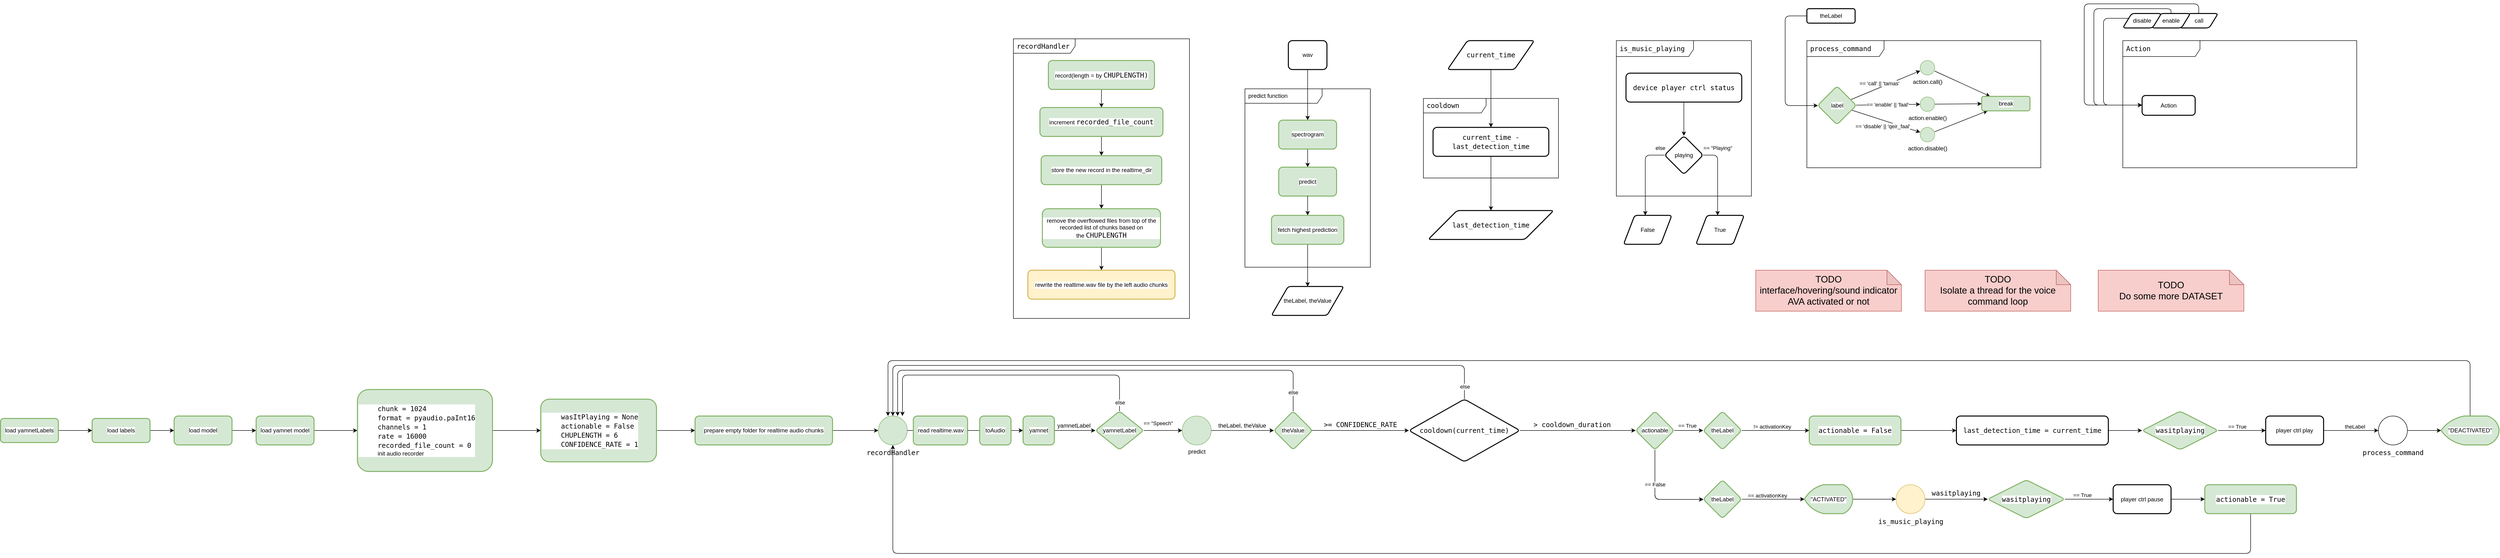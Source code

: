 <mxfile>
    <diagram id="LwlPHAfStnGn37u7OHuz" name="Page-1">
        <mxGraphModel dx="2977" dy="1628" grid="1" gridSize="10" guides="1" tooltips="1" connect="1" arrows="1" fold="1" page="0" pageScale="1" pageWidth="1169" pageHeight="827" math="0" shadow="0">
            <root>
                <mxCell id="0"/>
                <mxCell id="1" parent="0"/>
                <mxCell id="32" style="edgeStyle=orthogonalEdgeStyle;html=1;fontColor=#000000;labelBackgroundColor=#FFFFFF;startArrow=none;" parent="1" source="219" target="218" edge="1">
                    <mxGeometry relative="1" as="geometry">
                        <mxPoint x="1230" y="465" as="sourcePoint"/>
                        <mxPoint x="1130" y="215" as="targetPoint"/>
                    </mxGeometry>
                </mxCell>
                <mxCell id="4" value="" style="edgeStyle=none;html=1;fontColor=#000000;labelBackgroundColor=#FFFFFF;" parent="1" source="2" target="3" edge="1">
                    <mxGeometry relative="1" as="geometry"/>
                </mxCell>
                <mxCell id="2" value="load labels" style="rounded=1;whiteSpace=wrap;html=1;absoluteArcSize=1;arcSize=14;strokeWidth=2;labelBackgroundColor=#FFFFFF;fillColor=#d5e8d4;strokeColor=#82b366;" parent="1" vertex="1">
                    <mxGeometry x="-730" y="190" width="120" height="50" as="geometry"/>
                </mxCell>
                <mxCell id="7" value="" style="edgeStyle=none;html=1;fontColor=#000000;labelBackgroundColor=#FFFFFF;" parent="1" source="3" target="6" edge="1">
                    <mxGeometry relative="1" as="geometry"/>
                </mxCell>
                <mxCell id="3" value="load model" style="whiteSpace=wrap;html=1;rounded=1;arcSize=14;strokeWidth=2;labelBackgroundColor=#FFFFFF;fillColor=#d5e8d4;strokeColor=#82b366;" parent="1" vertex="1">
                    <mxGeometry x="-560" y="185" width="120" height="60" as="geometry"/>
                </mxCell>
                <mxCell id="9" value="" style="edgeStyle=none;html=1;fontColor=#000000;labelBackgroundColor=#FFFFFF;" parent="1" source="6" target="8" edge="1">
                    <mxGeometry relative="1" as="geometry"/>
                </mxCell>
                <mxCell id="6" value="load yamnet model" style="whiteSpace=wrap;html=1;rounded=1;arcSize=14;strokeWidth=2;labelBackgroundColor=#FFFFFF;fillColor=#d5e8d4;strokeColor=#82b366;" parent="1" vertex="1">
                    <mxGeometry x="-390" y="185" width="120" height="60" as="geometry"/>
                </mxCell>
                <mxCell id="212" value="" style="edgeStyle=orthogonalEdgeStyle;html=1;fontColor=#000000;labelBackgroundColor=#FFFFFF;" parent="1" source="8" target="211" edge="1">
                    <mxGeometry relative="1" as="geometry"/>
                </mxCell>
                <mxCell id="8" value="&lt;blockquote style=&quot;margin: 0 0 0 40px; border: none; padding: 0px;&quot;&gt;&lt;div style=&quot;font-family: &amp;quot;Droid Sans Mono&amp;quot;, &amp;quot;monospace&amp;quot;, monospace; font-size: 14px; line-height: 19px;&quot;&gt;&lt;div&gt;chunk &lt;span style=&quot;&quot;&gt;=&lt;/span&gt; &lt;span style=&quot;&quot;&gt;1024&lt;/span&gt;&lt;/div&gt;&lt;div&gt;format &lt;span style=&quot;&quot;&gt;=&lt;/span&gt; &lt;span style=&quot;&quot;&gt;pyaudio&lt;/span&gt;.paInt16&lt;/div&gt;&lt;/div&gt;&lt;div style=&quot;font-family: &amp;quot;Droid Sans Mono&amp;quot;, &amp;quot;monospace&amp;quot;, monospace; font-size: 14px; line-height: 19px;&quot;&gt;&lt;div&gt;channels &lt;span style=&quot;&quot;&gt;=&lt;/span&gt; &lt;span style=&quot;&quot;&gt;1&lt;/span&gt;&lt;/div&gt;&lt;/div&gt;&lt;div style=&quot;font-family: &amp;quot;Droid Sans Mono&amp;quot;, &amp;quot;monospace&amp;quot;, monospace; font-size: 14px; line-height: 19px;&quot;&gt;&lt;div&gt;rate &lt;span style=&quot;&quot;&gt;=&lt;/span&gt; &lt;span style=&quot;&quot;&gt;16000&lt;/span&gt;&lt;/div&gt;&lt;/div&gt;&lt;div style=&quot;font-family: &amp;quot;Droid Sans Mono&amp;quot;, &amp;quot;monospace&amp;quot;, monospace; font-size: 14px; line-height: 19px;&quot;&gt;&lt;div&gt;recorded_file_count &lt;span style=&quot;&quot;&gt;=&lt;/span&gt; &lt;span style=&quot;&quot;&gt;0&lt;/span&gt;&lt;/div&gt;&lt;/div&gt;init audio recorder&lt;/blockquote&gt;" style="whiteSpace=wrap;html=1;rounded=1;arcSize=14;strokeWidth=2;align=left;labelBackgroundColor=#FFFFFF;fillColor=#d5e8d4;strokeColor=#82b366;" parent="1" vertex="1">
                    <mxGeometry x="-180" y="130" width="280" height="170" as="geometry"/>
                </mxCell>
                <mxCell id="36" value="" style="edgeStyle=orthogonalEdgeStyle;html=1;entryX=0;entryY=0.5;entryDx=0;entryDy=0;fontColor=#000000;labelBackgroundColor=#FFFFFF;" parent="1" source="218" target="35" edge="1">
                    <mxGeometry relative="1" as="geometry">
                        <mxPoint x="1240" y="215" as="sourcePoint"/>
                    </mxGeometry>
                </mxCell>
                <mxCell id="123" value="&lt;span style=&quot;font-size: 12px;&quot;&gt;yamnetLabel&lt;/span&gt;" style="edgeLabel;html=1;align=center;verticalAlign=middle;resizable=0;points=[];fontColor=#000000;labelBackgroundColor=#FFFFFF;" parent="36" vertex="1" connectable="0">
                    <mxGeometry x="-0.372" relative="1" as="geometry">
                        <mxPoint x="13" y="-10" as="offset"/>
                    </mxGeometry>
                </mxCell>
                <mxCell id="38" style="edgeStyle=orthogonalEdgeStyle;html=1;exitX=1;exitY=0.5;exitDx=0;exitDy=0;fontColor=#000000;labelBackgroundColor=#FFFFFF;" parent="1" source="35" target="136" edge="1">
                    <mxGeometry relative="1" as="geometry">
                        <mxPoint x="2140" y="445" as="targetPoint"/>
                    </mxGeometry>
                </mxCell>
                <mxCell id="39" value="== &quot;Speech&quot;" style="edgeLabel;html=1;align=center;verticalAlign=middle;resizable=0;points=[];fontColor=#000000;labelBackgroundColor=#FFFFFF;" parent="38" vertex="1" connectable="0">
                    <mxGeometry x="-0.394" relative="1" as="geometry">
                        <mxPoint x="6" y="-15" as="offset"/>
                    </mxGeometry>
                </mxCell>
                <mxCell id="40" style="edgeStyle=orthogonalEdgeStyle;html=1;fontColor=#000000;labelBackgroundColor=#FFFFFF;" parent="1" source="35" target="111" edge="1">
                    <mxGeometry relative="1" as="geometry">
                        <mxPoint x="1230" y="630" as="targetPoint"/>
                        <Array as="points">
                            <mxPoint x="1400" y="100"/>
                            <mxPoint x="950" y="100"/>
                        </Array>
                    </mxGeometry>
                </mxCell>
                <mxCell id="41" value="else" style="edgeLabel;html=1;align=center;verticalAlign=middle;resizable=0;points=[];fontColor=#000000;labelBackgroundColor=#FFFFFF;" parent="40" vertex="1" connectable="0">
                    <mxGeometry x="-0.94" y="-1" relative="1" as="geometry">
                        <mxPoint as="offset"/>
                    </mxGeometry>
                </mxCell>
                <mxCell id="35" value="&lt;span style=&quot;&quot;&gt;yamnetLabel&lt;/span&gt;" style="rhombus;whiteSpace=wrap;html=1;rounded=1;arcSize=14;strokeWidth=2;labelBackgroundColor=#FFFFFF;fillColor=#d5e8d4;strokeColor=#82b366;" parent="1" vertex="1">
                    <mxGeometry x="1350" y="175" width="100" height="80" as="geometry"/>
                </mxCell>
                <mxCell id="56" style="edgeStyle=orthogonalEdgeStyle;html=1;entryX=0;entryY=0.5;entryDx=0;entryDy=0;fontColor=#000000;labelBackgroundColor=#FFFFFF;" parent="1" source="136" target="61" edge="1">
                    <mxGeometry relative="1" as="geometry">
                        <mxPoint x="2330" y="645" as="sourcePoint"/>
                        <mxPoint x="2570" y="200" as="targetPoint"/>
                    </mxGeometry>
                </mxCell>
                <mxCell id="137" value="&lt;span style=&quot;font-size: 12px;&quot;&gt;theLabel, theValue&lt;/span&gt;" style="edgeLabel;html=1;align=center;verticalAlign=middle;resizable=0;points=[];fontColor=#000000;labelBackgroundColor=#FFFFFF;" parent="56" vertex="1" connectable="0">
                    <mxGeometry x="-0.536" y="-4" relative="1" as="geometry">
                        <mxPoint x="34" y="-14" as="offset"/>
                    </mxGeometry>
                </mxCell>
                <mxCell id="64" value="" style="edgeStyle=none;html=1;exitX=0.97;exitY=0.499;exitDx=0;exitDy=0;exitPerimeter=0;entryX=0;entryY=0.5;entryDx=0;entryDy=0;fontColor=#000000;labelBackgroundColor=#FFFFFF;" parent="1" source="61" target="93" edge="1">
                    <mxGeometry relative="1" as="geometry">
                        <mxPoint x="2040" y="215" as="targetPoint"/>
                    </mxGeometry>
                </mxCell>
                <mxCell id="65" value="&lt;div style=&quot;font-family: &amp;quot;Droid Sans Mono&amp;quot;, &amp;quot;monospace&amp;quot;, monospace; font-size: 14px; line-height: 19px;&quot;&gt;&lt;span style=&quot;&quot;&gt;&amp;gt;=&lt;/span&gt; &lt;span style=&quot;&quot;&gt;CONFIDENCE_RATE&lt;/span&gt;&lt;/div&gt;" style="edgeLabel;html=1;align=center;verticalAlign=middle;resizable=0;points=[];fontColor=#000000;labelBackgroundColor=#FFFFFF;" parent="64" vertex="1" connectable="0">
                    <mxGeometry x="-0.508" y="3" relative="1" as="geometry">
                        <mxPoint x="51" y="-9" as="offset"/>
                    </mxGeometry>
                </mxCell>
                <mxCell id="66" style="edgeStyle=orthogonalEdgeStyle;html=1;fontColor=#000000;labelBackgroundColor=#FFFFFF;" parent="1" source="61" target="111" edge="1">
                    <mxGeometry relative="1" as="geometry">
                        <mxPoint x="1048" y="140" as="targetPoint"/>
                        <Array as="points">
                            <mxPoint x="1760" y="90"/>
                            <mxPoint x="940" y="90"/>
                        </Array>
                    </mxGeometry>
                </mxCell>
                <mxCell id="67" value="else" style="edgeLabel;html=1;align=center;verticalAlign=middle;resizable=0;points=[];fontColor=#000000;labelBackgroundColor=#FFFFFF;" parent="66" vertex="1" connectable="0">
                    <mxGeometry x="-0.95" y="-1" relative="1" as="geometry">
                        <mxPoint x="-1" y="-14" as="offset"/>
                    </mxGeometry>
                </mxCell>
                <mxCell id="61" value="theValue" style="rhombus;whiteSpace=wrap;html=1;rounded=1;arcSize=14;strokeWidth=2;labelBackgroundColor=#FFFFFF;fillColor=#d5e8d4;strokeColor=#82b366;" parent="1" vertex="1">
                    <mxGeometry x="1720" y="175" width="80" height="80" as="geometry"/>
                </mxCell>
                <mxCell id="68" value="&lt;div style=&quot;font-family: &amp;quot;Droid Sans Mono&amp;quot;, &amp;quot;monospace&amp;quot;, monospace; font-size: 14px; line-height: 19px;&quot;&gt;&lt;span style=&quot;&quot;&gt;cooldown&lt;/span&gt;&lt;/div&gt;" style="shape=umlFrame;whiteSpace=wrap;html=1;width=130;height=30;boundedLbl=1;verticalAlign=middle;align=left;spacingLeft=5;fontFamily=Helvetica;fontColor=#000000;labelBackgroundColor=#FFFFFF;" parent="1" vertex="1">
                    <mxGeometry x="2030" y="-473.75" width="280" height="165" as="geometry"/>
                </mxCell>
                <mxCell id="154" style="edgeStyle=orthogonalEdgeStyle;html=1;fontColor=#000000;labelBackgroundColor=#FFFFFF;" parent="1" source="70" target="174" edge="1">
                    <mxGeometry relative="1" as="geometry">
                        <mxPoint x="2510" y="-383.75" as="targetPoint"/>
                    </mxGeometry>
                </mxCell>
                <mxCell id="70" value="&lt;div style=&quot;font-family: &amp;quot;Droid Sans Mono&amp;quot;, &amp;quot;monospace&amp;quot;, monospace; font-size: 14px; line-height: 19px;&quot;&gt;&lt;font&gt;current_time - last_detection_time&lt;/font&gt;&lt;/div&gt;" style="whiteSpace=wrap;html=1;rounded=1;arcSize=14;strokeWidth=2;fontColor=#000000;labelBackgroundColor=#FFFFFF;" parent="1" vertex="1">
                    <mxGeometry x="2050" y="-413.75" width="240" height="60" as="geometry"/>
                </mxCell>
                <mxCell id="77" value="" style="edgeStyle=orthogonalEdgeStyle;html=1;entryX=0;entryY=0.5;entryDx=0;entryDy=0;fontColor=#000000;labelBackgroundColor=#FFFFFF;" parent="1" source="72" target="76" edge="1">
                    <mxGeometry relative="1" as="geometry"/>
                </mxCell>
                <mxCell id="78" value="== True" style="edgeLabel;html=1;align=center;verticalAlign=middle;resizable=0;points=[];fontColor=#000000;labelBackgroundColor=#FFFFFF;" parent="77" vertex="1" connectable="0">
                    <mxGeometry x="-0.264" y="-1" relative="1" as="geometry">
                        <mxPoint x="5" y="-11" as="offset"/>
                    </mxGeometry>
                </mxCell>
                <mxCell id="84" style="edgeStyle=orthogonalEdgeStyle;html=1;fontColor=#000000;labelBackgroundColor=#FFFFFF;" parent="1" source="72" target="89" edge="1">
                    <mxGeometry relative="1" as="geometry">
                        <mxPoint x="2630" y="335" as="targetPoint"/>
                        <Array as="points">
                            <mxPoint x="2510" y="358"/>
                        </Array>
                    </mxGeometry>
                </mxCell>
                <mxCell id="85" value="== False" style="edgeLabel;html=1;align=center;verticalAlign=middle;resizable=0;points=[];fontColor=#000000;labelBackgroundColor=#FFFFFF;" parent="84" vertex="1" connectable="0">
                    <mxGeometry x="-0.1" relative="1" as="geometry">
                        <mxPoint y="-20" as="offset"/>
                    </mxGeometry>
                </mxCell>
                <mxCell id="72" value="actionable" style="rhombus;whiteSpace=wrap;html=1;rounded=1;arcSize=14;strokeWidth=2;labelBackgroundColor=#FFFFFF;fillColor=#d5e8d4;strokeColor=#82b366;" parent="1" vertex="1">
                    <mxGeometry x="2470" y="175" width="80" height="80" as="geometry"/>
                </mxCell>
                <mxCell id="83" value="" style="edgeStyle=orthogonalEdgeStyle;html=1;fontColor=#000000;labelBackgroundColor=#FFFFFF;" parent="1" source="76" target="194" edge="1">
                    <mxGeometry relative="1" as="geometry">
                        <mxPoint x="2820" y="215" as="targetPoint"/>
                    </mxGeometry>
                </mxCell>
                <mxCell id="86" value="!= activationKey" style="edgeLabel;html=1;align=center;verticalAlign=middle;resizable=0;points=[];fontColor=#000000;labelBackgroundColor=#FFFFFF;" parent="83" vertex="1" connectable="0">
                    <mxGeometry x="-0.118" y="2" relative="1" as="geometry">
                        <mxPoint x="1" y="-6" as="offset"/>
                    </mxGeometry>
                </mxCell>
                <mxCell id="76" value="theLabel" style="rhombus;whiteSpace=wrap;html=1;rounded=1;arcSize=14;strokeWidth=2;labelBackgroundColor=#FFFFFF;fillColor=#d5e8d4;strokeColor=#82b366;" parent="1" vertex="1">
                    <mxGeometry x="2610" y="175" width="80" height="80" as="geometry"/>
                </mxCell>
                <mxCell id="91" value="" style="edgeStyle=orthogonalEdgeStyle;html=1;fontColor=#000000;labelBackgroundColor=#FFFFFF;" parent="1" source="89" target="157" edge="1">
                    <mxGeometry relative="1" as="geometry">
                        <mxPoint x="2820" y="358" as="targetPoint"/>
                    </mxGeometry>
                </mxCell>
                <mxCell id="92" value="== activationKey" style="edgeLabel;html=1;align=center;verticalAlign=middle;resizable=0;points=[];fontColor=#000000;labelBackgroundColor=#FFFFFF;" parent="91" vertex="1" connectable="0">
                    <mxGeometry x="-0.277" relative="1" as="geometry">
                        <mxPoint x="6" y="-8" as="offset"/>
                    </mxGeometry>
                </mxCell>
                <mxCell id="89" value="theLabel" style="rhombus;whiteSpace=wrap;html=1;rounded=1;arcSize=14;strokeWidth=2;labelBackgroundColor=#FFFFFF;fillColor=#d5e8d4;strokeColor=#82b366;" parent="1" vertex="1">
                    <mxGeometry x="2610" y="317.5" width="80" height="80" as="geometry"/>
                </mxCell>
                <mxCell id="148" style="edgeStyle=orthogonalEdgeStyle;html=1;fontColor=#000000;labelBackgroundColor=#FFFFFF;" parent="1" source="93" target="111" edge="1">
                    <mxGeometry relative="1" as="geometry">
                        <Array as="points">
                            <mxPoint x="2115" y="80"/>
                            <mxPoint x="930" y="80"/>
                        </Array>
                    </mxGeometry>
                </mxCell>
                <mxCell id="149" value="else" style="edgeLabel;html=1;align=center;verticalAlign=middle;resizable=0;points=[];fontColor=#000000;labelBackgroundColor=#FFFFFF;" parent="148" vertex="1" connectable="0">
                    <mxGeometry x="-0.961" y="-1" relative="1" as="geometry">
                        <mxPoint as="offset"/>
                    </mxGeometry>
                </mxCell>
                <mxCell id="151" value="" style="edgeStyle=orthogonalEdgeStyle;html=1;fontColor=#000000;entryX=0;entryY=0.5;entryDx=0;entryDy=0;labelBackgroundColor=#FFFFFF;" parent="1" source="93" target="72" edge="1">
                    <mxGeometry relative="1" as="geometry">
                        <mxPoint x="2450" y="215" as="targetPoint"/>
                    </mxGeometry>
                </mxCell>
                <mxCell id="152" value="&lt;div style=&quot;font-family: &amp;quot;Droid Sans Mono&amp;quot;, &amp;quot;monospace&amp;quot;, monospace; font-size: 14px; line-height: 19px;&quot;&gt;&lt;span style=&quot;&quot;&gt;&amp;gt;&lt;/span&gt; cooldown_duration&lt;/div&gt;" style="edgeLabel;html=1;align=center;verticalAlign=middle;resizable=0;points=[];fontColor=#000000;labelBackgroundColor=#FFFFFF;" parent="151" vertex="1" connectable="0">
                    <mxGeometry x="-0.263" y="2" relative="1" as="geometry">
                        <mxPoint x="19" y="-10" as="offset"/>
                    </mxGeometry>
                </mxCell>
                <mxCell id="93" value="&lt;span style=&quot;font-family: &amp;quot;Droid Sans Mono&amp;quot;, &amp;quot;monospace&amp;quot;, monospace; font-size: 14px; text-align: left;&quot;&gt;cooldown&lt;/span&gt;&lt;span style=&quot;font-family: &amp;quot;Droid Sans Mono&amp;quot;, &amp;quot;monospace&amp;quot;, monospace; font-size: 14px;&quot;&gt;(current_time)&lt;/span&gt;&lt;span style=&quot;font-family: &amp;quot;Droid Sans Mono&amp;quot;, &amp;quot;monospace&amp;quot;, monospace; font-size: 14px; text-align: left;&quot;&gt;&lt;br&gt;&lt;/span&gt;" style="rhombus;whiteSpace=wrap;html=1;rounded=1;arcSize=14;strokeWidth=2;fontColor=#000000;labelBackgroundColor=#FFFFFF;" parent="1" vertex="1">
                    <mxGeometry x="2000" y="150" width="230" height="130" as="geometry"/>
                </mxCell>
                <mxCell id="99" value="&lt;div style=&quot;font-family: &amp;quot;Droid Sans Mono&amp;quot;, &amp;quot;monospace&amp;quot;, monospace; font-size: 14px; line-height: 19px;&quot;&gt;&lt;div style=&quot;line-height: 19px;&quot;&gt;&lt;span style=&quot;&quot;&gt;recordHandler&lt;/span&gt;&lt;/div&gt;&lt;/div&gt;" style="shape=umlFrame;whiteSpace=wrap;html=1;width=128;height=30;boundedLbl=1;verticalAlign=middle;align=left;spacingLeft=5;fontFamily=Helvetica;fontColor=#000000;labelBackgroundColor=#FFFFFF;" parent="1" vertex="1">
                    <mxGeometry x="1180" y="-597.5" width="365" height="580" as="geometry"/>
                </mxCell>
                <mxCell id="214" style="edgeStyle=none;html=1;fontColor=#000000;labelBackgroundColor=#FFFFFF;" parent="1" source="101" target="111" edge="1">
                    <mxGeometry relative="1" as="geometry"/>
                </mxCell>
                <mxCell id="101" value="prepare empty folder for realtime audio chunks" style="whiteSpace=wrap;html=1;rounded=1;arcSize=14;strokeWidth=2;labelBackgroundColor=#FFFFFF;fillColor=#d5e8d4;strokeColor=#82b366;" parent="1" vertex="1">
                    <mxGeometry x="520" y="185" width="285" height="60" as="geometry"/>
                </mxCell>
                <mxCell id="102" value="" style="edgeStyle=none;html=1;fontColor=#000000;labelBackgroundColor=#FFFFFF;" parent="1" source="103" target="105" edge="1">
                    <mxGeometry relative="1" as="geometry"/>
                </mxCell>
                <mxCell id="103" value="record(length = by&amp;nbsp;&lt;span style=&quot;font-family: &amp;quot;Droid Sans Mono&amp;quot;, &amp;quot;monospace&amp;quot;, monospace; font-size: 14px;&quot;&gt;CHUPLENGTH)&lt;/span&gt;" style="whiteSpace=wrap;html=1;rounded=1;arcSize=14;strokeWidth=2;labelBackgroundColor=#FFFFFF;fillColor=#d5e8d4;strokeColor=#82b366;" parent="1" vertex="1">
                    <mxGeometry x="1252.5" y="-552.5" width="220" height="60" as="geometry"/>
                </mxCell>
                <mxCell id="104" value="" style="edgeStyle=none;html=1;fontFamily=Helvetica;fontColor=#000000;labelBackgroundColor=#FFFFFF;" parent="1" source="105" target="107" edge="1">
                    <mxGeometry relative="1" as="geometry"/>
                </mxCell>
                <mxCell id="105" value="increment&amp;nbsp;&lt;span style=&quot;font-family: &amp;quot;Droid Sans Mono&amp;quot;, &amp;quot;monospace&amp;quot;, monospace; font-size: 14px;&quot;&gt;recorded_file_count&lt;/span&gt;" style="whiteSpace=wrap;html=1;rounded=1;arcSize=14;strokeWidth=2;labelBackgroundColor=#FFFFFF;fillColor=#d5e8d4;strokeColor=#82b366;" parent="1" vertex="1">
                    <mxGeometry x="1235" y="-455" width="255" height="60" as="geometry"/>
                </mxCell>
                <mxCell id="106" value="" style="edgeStyle=none;html=1;fontFamily=Helvetica;fontColor=#000000;labelBackgroundColor=#FFFFFF;" parent="1" source="107" target="109" edge="1">
                    <mxGeometry relative="1" as="geometry"/>
                </mxCell>
                <mxCell id="107" value="store the new record in the realtime_dir" style="whiteSpace=wrap;html=1;rounded=1;arcSize=14;strokeWidth=2;labelBackgroundColor=#FFFFFF;fillColor=#d5e8d4;strokeColor=#82b366;" parent="1" vertex="1">
                    <mxGeometry x="1237.5" y="-355" width="250" height="60" as="geometry"/>
                </mxCell>
                <mxCell id="108" value="" style="edgeStyle=none;html=1;fontFamily=Helvetica;fontColor=#000000;labelBackgroundColor=#FFFFFF;" parent="1" source="109" target="110" edge="1">
                    <mxGeometry relative="1" as="geometry"/>
                </mxCell>
                <mxCell id="109" value="remove the overflowed files from top of the recorded list of chunks based on the&amp;nbsp;&lt;span style=&quot;font-family: &amp;quot;Droid Sans Mono&amp;quot;, &amp;quot;monospace&amp;quot;, monospace; font-size: 14px;&quot;&gt;CHUPLENGTH&lt;/span&gt;" style="whiteSpace=wrap;html=1;rounded=1;arcSize=14;strokeWidth=2;labelBackgroundColor=#FFFFFF;fillColor=#d5e8d4;strokeColor=#82b366;" parent="1" vertex="1">
                    <mxGeometry x="1240" y="-245" width="245" height="80" as="geometry"/>
                </mxCell>
                <mxCell id="110" value="rewrite the realtime.wav file by the left audio chunks" style="whiteSpace=wrap;html=1;rounded=1;arcSize=14;strokeWidth=2;labelBackgroundColor=#FFFFFF;fillColor=#fff2cc;strokeColor=#d6b656;" parent="1" vertex="1">
                    <mxGeometry x="1210" y="-117.5" width="305" height="60" as="geometry"/>
                </mxCell>
                <mxCell id="111" value="&lt;div style=&quot;font-family: &amp;quot;Droid Sans Mono&amp;quot;, &amp;quot;monospace&amp;quot;, monospace; font-size: 14px; line-height: 19px;&quot;&gt;&lt;span style=&quot;text-align: left;&quot;&gt;recordHandler&lt;/span&gt;&lt;/div&gt;" style="verticalLabelPosition=bottom;verticalAlign=top;html=1;shape=mxgraph.flowchart.on-page_reference;labelBackgroundColor=#FFFFFF;fillColor=#d5e8d4;strokeColor=#82b366;" parent="1" vertex="1">
                    <mxGeometry x="900" y="185" width="60" height="60" as="geometry"/>
                </mxCell>
                <mxCell id="124" value="predict function" style="shape=umlFrame;whiteSpace=wrap;html=1;width=160;height=30;boundedLbl=1;verticalAlign=middle;align=left;spacingLeft=5;fontFamily=Helvetica;fontColor=#000000;labelBackgroundColor=#FFFFFF;" parent="1" vertex="1">
                    <mxGeometry x="1660" y="-493.75" width="260" height="370" as="geometry"/>
                </mxCell>
                <mxCell id="125" value="" style="edgeStyle=none;html=1;fontColor=#000000;labelBackgroundColor=#FFFFFF;" parent="1" source="126" target="128" edge="1">
                    <mxGeometry relative="1" as="geometry"/>
                </mxCell>
                <mxCell id="126" value="wav" style="whiteSpace=wrap;html=1;rounded=1;arcSize=14;strokeWidth=2;fontColor=#000000;labelBackgroundColor=#FFFFFF;" parent="1" vertex="1">
                    <mxGeometry x="1750" y="-593.75" width="80" height="60" as="geometry"/>
                </mxCell>
                <mxCell id="127" value="" style="edgeStyle=none;html=1;fontColor=#000000;labelBackgroundColor=#FFFFFF;" parent="1" source="128" target="130" edge="1">
                    <mxGeometry relative="1" as="geometry"/>
                </mxCell>
                <mxCell id="128" value="spectrogram" style="whiteSpace=wrap;html=1;rounded=1;arcSize=14;strokeWidth=2;labelBackgroundColor=#FFFFFF;fillColor=#d5e8d4;strokeColor=#82b366;" parent="1" vertex="1">
                    <mxGeometry x="1730" y="-428.75" width="120" height="60" as="geometry"/>
                </mxCell>
                <mxCell id="130" value="predict" style="whiteSpace=wrap;html=1;rounded=1;arcSize=14;strokeWidth=2;labelBackgroundColor=#FFFFFF;fillColor=#d5e8d4;strokeColor=#82b366;" parent="1" vertex="1">
                    <mxGeometry x="1730" y="-331.25" width="120" height="60" as="geometry"/>
                </mxCell>
                <mxCell id="131" value="" style="edgeStyle=none;html=1;fontColor=#000000;labelBackgroundColor=#FFFFFF;" parent="1" source="130" target="144" edge="1">
                    <mxGeometry relative="1" as="geometry">
                        <mxPoint x="1790" y="-148.75" as="targetPoint"/>
                        <mxPoint x="1790" y="-181.25" as="sourcePoint"/>
                    </mxGeometry>
                </mxCell>
                <mxCell id="135" value="" style="edgeStyle=orthogonalEdgeStyle;html=1;fontColor=#000000;labelBackgroundColor=#FFFFFF;" parent="1" source="144" target="176" edge="1">
                    <mxGeometry relative="1" as="geometry">
                        <mxPoint x="2020" y="-123.75" as="targetPoint"/>
                        <mxPoint x="1850" y="-118.75" as="sourcePoint"/>
                        <Array as="points">
                            <mxPoint x="1790" y="-33.75"/>
                            <mxPoint x="1790" y="-33.75"/>
                        </Array>
                    </mxGeometry>
                </mxCell>
                <mxCell id="136" value="predict" style="verticalLabelPosition=bottom;verticalAlign=top;html=1;shape=mxgraph.flowchart.on-page_reference;labelBackgroundColor=#FFFFFF;fillColor=#d5e8d4;strokeColor=#82b366;" parent="1" vertex="1">
                    <mxGeometry x="1530" y="185" width="60" height="60" as="geometry"/>
                </mxCell>
                <mxCell id="138" style="edgeStyle=orthogonalEdgeStyle;html=1;fontColor=#000000;labelBackgroundColor=#FFFFFF;" parent="1" source="175" target="70" edge="1">
                    <mxGeometry relative="1" as="geometry">
                        <mxPoint x="1900" y="-383.75" as="sourcePoint"/>
                    </mxGeometry>
                </mxCell>
                <mxCell id="144" value="fetch highest prediction" style="whiteSpace=wrap;html=1;rounded=1;arcSize=14;strokeWidth=2;labelBackgroundColor=#FFFFFF;fillColor=#d5e8d4;strokeColor=#82b366;" parent="1" vertex="1">
                    <mxGeometry x="1715" y="-231.25" width="150" height="60" as="geometry"/>
                </mxCell>
                <mxCell id="179" style="edgeStyle=orthogonalEdgeStyle;html=1;fontColor=#000000;labelBackgroundColor=#FFFFFF;" parent="1" source="157" target="178" edge="1">
                    <mxGeometry relative="1" as="geometry"/>
                </mxCell>
                <mxCell id="157" value="&quot;ACTIVATED&quot;" style="strokeWidth=2;html=1;shape=mxgraph.flowchart.display;whiteSpace=wrap;labelBackgroundColor=#FFFFFF;fillColor=#d5e8d4;strokeColor=#82b366;" parent="1" vertex="1">
                    <mxGeometry x="2820" y="327.5" width="100" height="60" as="geometry"/>
                </mxCell>
                <mxCell id="158" value="&lt;div style=&quot;font-family: &amp;quot;Droid Sans Mono&amp;quot;, &amp;quot;monospace&amp;quot;, monospace; font-size: 14px; line-height: 19px;&quot;&gt;&lt;span style=&quot;&quot;&gt;is_music_playing&lt;/span&gt;&lt;/div&gt;" style="shape=umlFrame;whiteSpace=wrap;html=1;width=160;height=33;boundedLbl=1;verticalAlign=middle;align=left;spacingLeft=5;fontFamily=Helvetica;fontColor=#000000;labelBackgroundColor=#FFFFFF;" parent="1" vertex="1">
                    <mxGeometry x="2430" y="-593.75" width="280" height="322.5" as="geometry"/>
                </mxCell>
                <mxCell id="165" value="" style="edgeStyle=orthogonalEdgeStyle;html=1;fontColor=#000000;labelBackgroundColor=#FFFFFF;" parent="1" source="162" target="164" edge="1">
                    <mxGeometry relative="1" as="geometry"/>
                </mxCell>
                <mxCell id="162" value="&lt;div style=&quot;font-family: &amp;quot;Droid Sans Mono&amp;quot;, &amp;quot;monospace&amp;quot;, monospace; font-size: 14px; line-height: 19px;&quot;&gt;&lt;font&gt;device player ctrl status&lt;/font&gt;&lt;/div&gt;" style="whiteSpace=wrap;html=1;rounded=1;arcSize=14;strokeWidth=2;fontColor=#000000;labelBackgroundColor=#FFFFFF;" parent="1" vertex="1">
                    <mxGeometry x="2450" y="-526.25" width="240" height="60" as="geometry"/>
                </mxCell>
                <mxCell id="167" style="edgeStyle=orthogonalEdgeStyle;html=1;fontColor=#000000;labelBackgroundColor=#FFFFFF;" parent="1" source="164" target="170" edge="1">
                    <mxGeometry relative="1" as="geometry">
                        <mxPoint x="2760" y="-356.25" as="targetPoint"/>
                        <Array as="points">
                            <mxPoint x="2640" y="-356.25"/>
                        </Array>
                    </mxGeometry>
                </mxCell>
                <mxCell id="168" value="== &quot;Playing&quot;" style="edgeLabel;html=1;align=center;verticalAlign=middle;resizable=0;points=[];fontColor=#000000;labelBackgroundColor=#FFFFFF;" parent="167" vertex="1" connectable="0">
                    <mxGeometry x="-0.174" y="-1" relative="1" as="geometry">
                        <mxPoint x="1" y="-49" as="offset"/>
                    </mxGeometry>
                </mxCell>
                <mxCell id="172" style="edgeStyle=orthogonalEdgeStyle;html=1;fontColor=#000000;labelBackgroundColor=#FFFFFF;" parent="1" source="164" target="171" edge="1">
                    <mxGeometry relative="1" as="geometry">
                        <Array as="points">
                            <mxPoint x="2490" y="-356.25"/>
                        </Array>
                    </mxGeometry>
                </mxCell>
                <mxCell id="173" value="else" style="edgeLabel;html=1;align=center;verticalAlign=middle;resizable=0;points=[];fontColor=#000000;labelBackgroundColor=#FFFFFF;" parent="172" vertex="1" connectable="0">
                    <mxGeometry x="-0.654" y="-2" relative="1" as="geometry">
                        <mxPoint x="19" y="-13" as="offset"/>
                    </mxGeometry>
                </mxCell>
                <mxCell id="164" value="playing" style="rhombus;whiteSpace=wrap;html=1;rounded=1;arcSize=14;strokeWidth=2;fontColor=#000000;labelBackgroundColor=#FFFFFF;" parent="1" vertex="1">
                    <mxGeometry x="2530" y="-396.25" width="80" height="80" as="geometry"/>
                </mxCell>
                <mxCell id="170" value="True" style="shape=parallelogram;html=1;strokeWidth=2;perimeter=parallelogramPerimeter;whiteSpace=wrap;rounded=1;arcSize=12;size=0.23;labelBackgroundColor=#FFFFFF;fontColor=#000000;" parent="1" vertex="1">
                    <mxGeometry x="2595" y="-231.25" width="100" height="60" as="geometry"/>
                </mxCell>
                <mxCell id="171" value="False" style="shape=parallelogram;html=1;strokeWidth=2;perimeter=parallelogramPerimeter;whiteSpace=wrap;rounded=1;arcSize=12;size=0.23;labelBackgroundColor=#FFFFFF;fontColor=#000000;" parent="1" vertex="1">
                    <mxGeometry x="2445" y="-231.25" width="100" height="60" as="geometry"/>
                </mxCell>
                <mxCell id="174" value="&lt;span style=&quot;font-family: &amp;quot;Droid Sans Mono&amp;quot;, &amp;quot;monospace&amp;quot;, monospace; font-size: 14px;&quot;&gt;last_detection_time&lt;/span&gt;" style="shape=parallelogram;html=1;strokeWidth=2;perimeter=parallelogramPerimeter;whiteSpace=wrap;rounded=1;arcSize=12;size=0.23;labelBackgroundColor=#FFFFFF;fontColor=#000000;" parent="1" vertex="1">
                    <mxGeometry x="2040" y="-241.25" width="260" height="60" as="geometry"/>
                </mxCell>
                <mxCell id="175" value="&lt;span style=&quot;font-family: &amp;quot;Droid Sans Mono&amp;quot;, &amp;quot;monospace&amp;quot;, monospace; font-size: 14px;&quot;&gt;current_time&lt;/span&gt;" style="shape=parallelogram;html=1;strokeWidth=2;perimeter=parallelogramPerimeter;whiteSpace=wrap;rounded=1;arcSize=12;size=0.23;labelBackgroundColor=#FFFFFF;fontColor=#000000;" parent="1" vertex="1">
                    <mxGeometry x="2080" y="-593.75" width="180" height="60" as="geometry"/>
                </mxCell>
                <mxCell id="176" value="&lt;span style=&quot;&quot;&gt;theLabel, theValue&lt;/span&gt;" style="shape=parallelogram;html=1;strokeWidth=2;perimeter=parallelogramPerimeter;whiteSpace=wrap;rounded=1;arcSize=12;size=0.23;labelBackgroundColor=#FFFFFF;fontColor=#000000;" parent="1" vertex="1">
                    <mxGeometry x="1715" y="-83.75" width="150" height="60" as="geometry"/>
                </mxCell>
                <mxCell id="181" style="edgeStyle=orthogonalEdgeStyle;html=1;fontColor=#000000;entryX=0;entryY=0.5;entryDx=0;entryDy=0;labelBackgroundColor=#FFFFFF;" parent="1" source="178" target="186" edge="1">
                    <mxGeometry relative="1" as="geometry">
                        <mxPoint x="3190" y="357.5" as="targetPoint"/>
                    </mxGeometry>
                </mxCell>
                <mxCell id="182" value="&lt;div style=&quot;font-family: &amp;quot;Droid Sans Mono&amp;quot;, &amp;quot;monospace&amp;quot;, monospace; font-size: 14px; line-height: 19px;&quot;&gt;wasitplaying&lt;/div&gt;" style="edgeLabel;html=1;align=center;verticalAlign=middle;resizable=0;points=[];fontColor=#000000;labelBackgroundColor=#FFFFFF;" parent="181" vertex="1" connectable="0">
                    <mxGeometry x="-0.255" y="-1" relative="1" as="geometry">
                        <mxPoint x="15" y="-14" as="offset"/>
                    </mxGeometry>
                </mxCell>
                <mxCell id="178" value="&lt;div style=&quot;font-family: &amp;quot;Droid Sans Mono&amp;quot;, &amp;quot;monospace&amp;quot;, monospace; font-size: 14px; line-height: 19px;&quot;&gt;&lt;span style=&quot;&quot;&gt;is_music_playing&lt;/span&gt;&lt;/div&gt;" style="verticalLabelPosition=bottom;verticalAlign=top;html=1;shape=mxgraph.flowchart.on-page_reference;labelBackgroundColor=#FFFFFF;fillColor=#fff2cc;strokeColor=#d6b656;" parent="1" vertex="1">
                    <mxGeometry x="3010" y="327.5" width="60" height="60" as="geometry"/>
                </mxCell>
                <mxCell id="193" style="edgeStyle=orthogonalEdgeStyle;html=1;fontColor=#000000;labelBackgroundColor=#FFFFFF;" parent="1" source="184" target="111" edge="1">
                    <mxGeometry relative="1" as="geometry">
                        <Array as="points">
                            <mxPoint x="3745" y="470"/>
                            <mxPoint x="930" y="470"/>
                        </Array>
                    </mxGeometry>
                </mxCell>
                <mxCell id="184" value="&lt;div style=&quot;font-family: &amp;quot;Droid Sans Mono&amp;quot;, &amp;quot;monospace&amp;quot;, monospace; font-size: 14px; line-height: 19px;&quot;&gt;&lt;div style=&quot;line-height: 19px;&quot;&gt;actionable &lt;span style=&quot;&quot;&gt;=&lt;/span&gt; &lt;span style=&quot;&quot;&gt;True&lt;/span&gt;&lt;/div&gt;&lt;/div&gt;" style="whiteSpace=wrap;html=1;rounded=1;arcSize=14;strokeWidth=2;labelBackgroundColor=#FFFFFF;fillColor=#d5e8d4;strokeColor=#82b366;" parent="1" vertex="1">
                    <mxGeometry x="3650" y="327.5" width="190" height="60" as="geometry"/>
                </mxCell>
                <mxCell id="190" value="" style="edgeStyle=orthogonalEdgeStyle;html=1;fontColor=#000000;labelBackgroundColor=#FFFFFF;" parent="1" source="186" target="189" edge="1">
                    <mxGeometry relative="1" as="geometry"/>
                </mxCell>
                <mxCell id="191" value="== True" style="edgeLabel;html=1;align=center;verticalAlign=middle;resizable=0;points=[];fontColor=#000000;labelBackgroundColor=#FFFFFF;" parent="190" vertex="1" connectable="0">
                    <mxGeometry x="-0.29" y="-2" relative="1" as="geometry">
                        <mxPoint y="-11" as="offset"/>
                    </mxGeometry>
                </mxCell>
                <mxCell id="186" value="&lt;span style=&quot;font-family: &amp;quot;Droid Sans Mono&amp;quot;, &amp;quot;monospace&amp;quot;, monospace; font-size: 14px;&quot;&gt;wasitplaying&lt;/span&gt;" style="rhombus;whiteSpace=wrap;html=1;rounded=1;arcSize=14;strokeWidth=2;labelBackgroundColor=#FFFFFF;fillColor=#d5e8d4;strokeColor=#82b366;" parent="1" vertex="1">
                    <mxGeometry x="3200" y="317.5" width="160" height="80" as="geometry"/>
                </mxCell>
                <mxCell id="187" style="edgeStyle=orthogonalEdgeStyle;html=1;fontColor=#000000;labelBackgroundColor=#FFFFFF;" parent="1" source="72" target="89" edge="1">
                    <mxGeometry relative="1" as="geometry">
                        <mxPoint x="2610" y="358" as="targetPoint"/>
                        <Array as="points">
                            <mxPoint x="2510" y="358"/>
                        </Array>
                        <mxPoint x="2510" y="255" as="sourcePoint"/>
                    </mxGeometry>
                </mxCell>
                <mxCell id="188" value="== False" style="edgeLabel;html=1;align=center;verticalAlign=middle;resizable=0;points=[];fontColor=#000000;labelBackgroundColor=#FFFFFF;" parent="187" vertex="1" connectable="0">
                    <mxGeometry x="-0.1" relative="1" as="geometry">
                        <mxPoint y="-20" as="offset"/>
                    </mxGeometry>
                </mxCell>
                <mxCell id="192" style="edgeStyle=orthogonalEdgeStyle;html=1;fontColor=#000000;labelBackgroundColor=#FFFFFF;" parent="1" source="189" target="184" edge="1">
                    <mxGeometry relative="1" as="geometry"/>
                </mxCell>
                <mxCell id="189" value="player ctrl pause" style="whiteSpace=wrap;html=1;rounded=1;arcSize=14;strokeWidth=2;fontColor=#000000;labelBackgroundColor=#FFFFFF;" parent="1" vertex="1">
                    <mxGeometry x="3460" y="327.5" width="120" height="60" as="geometry"/>
                </mxCell>
                <mxCell id="196" value="" style="edgeStyle=orthogonalEdgeStyle;html=1;fontColor=#000000;labelBackgroundColor=#FFFFFF;" parent="1" source="194" target="195" edge="1">
                    <mxGeometry relative="1" as="geometry"/>
                </mxCell>
                <mxCell id="194" value="&lt;div style=&quot;font-family: &amp;quot;Droid Sans Mono&amp;quot;, &amp;quot;monospace&amp;quot;, monospace; font-size: 14px; line-height: 19px;&quot;&gt;&lt;div style=&quot;line-height: 19px;&quot;&gt;actionable &lt;span style=&quot;&quot;&gt;=&lt;/span&gt;&amp;nbsp;&lt;span style=&quot;&quot;&gt;False&lt;/span&gt;&lt;/div&gt;&lt;/div&gt;" style="whiteSpace=wrap;html=1;rounded=1;arcSize=14;strokeWidth=2;labelBackgroundColor=#FFFFFF;fillColor=#d5e8d4;strokeColor=#82b366;" parent="1" vertex="1">
                    <mxGeometry x="2830" y="185" width="190" height="60" as="geometry"/>
                </mxCell>
                <mxCell id="198" value="" style="edgeStyle=orthogonalEdgeStyle;html=1;fontColor=#000000;labelBackgroundColor=#FFFFFF;" parent="1" source="195" target="197" edge="1">
                    <mxGeometry relative="1" as="geometry"/>
                </mxCell>
                <mxCell id="195" value="&lt;div style=&quot;font-family: &amp;quot;Droid Sans Mono&amp;quot;, &amp;quot;monospace&amp;quot;, monospace; font-size: 14px; line-height: 19px;&quot;&gt;last_detection_time &lt;span style=&quot;&quot;&gt;=&lt;/span&gt; current_time&lt;/div&gt;" style="whiteSpace=wrap;html=1;rounded=1;arcSize=14;strokeWidth=2;fontColor=#000000;labelBackgroundColor=#FFFFFF;" parent="1" vertex="1">
                    <mxGeometry x="3135" y="185" width="315" height="60" as="geometry"/>
                </mxCell>
                <mxCell id="200" value="" style="edgeStyle=orthogonalEdgeStyle;html=1;fontColor=#000000;labelBackgroundColor=#FFFFFF;" parent="1" source="197" target="199" edge="1">
                    <mxGeometry relative="1" as="geometry"/>
                </mxCell>
                <mxCell id="201" value="== True" style="edgeLabel;html=1;align=center;verticalAlign=middle;resizable=0;points=[];fontColor=#000000;labelBackgroundColor=#FFFFFF;" parent="200" vertex="1" connectable="0">
                    <mxGeometry x="-0.215" y="-1" relative="1" as="geometry">
                        <mxPoint y="-9" as="offset"/>
                    </mxGeometry>
                </mxCell>
                <mxCell id="197" value="&lt;div style=&quot;font-family: &amp;quot;Droid Sans Mono&amp;quot;, &amp;quot;monospace&amp;quot;, monospace; font-size: 14px; line-height: 19px;&quot;&gt;wasitplaying&lt;/div&gt;" style="rhombus;whiteSpace=wrap;html=1;rounded=1;arcSize=14;strokeWidth=2;labelBackgroundColor=#FFFFFF;fillColor=#d5e8d4;strokeColor=#82b366;" parent="1" vertex="1">
                    <mxGeometry x="3520" y="175" width="157.5" height="80" as="geometry"/>
                </mxCell>
                <mxCell id="203" value="" style="edgeStyle=orthogonalEdgeStyle;html=1;fontColor=#000000;labelBackgroundColor=#FFFFFF;" parent="1" source="199" target="204" edge="1">
                    <mxGeometry relative="1" as="geometry">
                        <mxPoint x="3996.25" y="215" as="targetPoint"/>
                    </mxGeometry>
                </mxCell>
                <mxCell id="206" value="theLabel" style="edgeLabel;html=1;align=center;verticalAlign=middle;resizable=0;points=[];fontColor=#000000;labelBackgroundColor=#FFFFFF;" parent="203" vertex="1" connectable="0">
                    <mxGeometry x="0.127" y="-1" relative="1" as="geometry">
                        <mxPoint y="-9" as="offset"/>
                    </mxGeometry>
                </mxCell>
                <mxCell id="199" value="player ctrl play" style="whiteSpace=wrap;html=1;rounded=1;arcSize=14;strokeWidth=2;fontColor=#000000;labelBackgroundColor=#FFFFFF;" parent="1" vertex="1">
                    <mxGeometry x="3776.25" y="185" width="120" height="60" as="geometry"/>
                </mxCell>
                <mxCell id="208" style="edgeStyle=orthogonalEdgeStyle;html=1;fontColor=#000000;labelBackgroundColor=#FFFFFF;" parent="1" source="204" target="207" edge="1">
                    <mxGeometry relative="1" as="geometry"/>
                </mxCell>
                <mxCell id="204" value="&lt;div style=&quot;font-family: &amp;quot;Droid Sans Mono&amp;quot;, &amp;quot;monospace&amp;quot;, monospace; font-size: 14px; line-height: 19px;&quot;&gt;&lt;div style=&quot;line-height: 19px;&quot;&gt;&lt;span style=&quot;&quot;&gt;process_command&lt;/span&gt;&lt;/div&gt;&lt;/div&gt;" style="verticalLabelPosition=bottom;verticalAlign=top;html=1;shape=mxgraph.flowchart.on-page_reference;labelBackgroundColor=#FFFFFF;fontColor=#000000;" parent="1" vertex="1">
                    <mxGeometry x="4010" y="185" width="60" height="60" as="geometry"/>
                </mxCell>
                <mxCell id="205" value="&lt;div style=&quot;font-family: &amp;quot;Droid Sans Mono&amp;quot;, &amp;quot;monospace&amp;quot;, monospace; font-size: 14px; line-height: 19px;&quot;&gt;&lt;div style=&quot;line-height: 19px;&quot;&gt;&lt;span style=&quot;&quot;&gt;process_command&lt;/span&gt;&lt;/div&gt;&lt;/div&gt;" style="shape=umlFrame;whiteSpace=wrap;html=1;width=160;height=33;boundedLbl=1;verticalAlign=middle;align=left;spacingLeft=5;fontFamily=Helvetica;fontColor=#000000;labelBackgroundColor=#FFFFFF;" parent="1" vertex="1">
                    <mxGeometry x="2825" y="-593.75" width="485" height="263.75" as="geometry"/>
                </mxCell>
                <mxCell id="210" style="edgeStyle=orthogonalEdgeStyle;html=1;fontColor=#000000;labelBackgroundColor=#FFFFFF;" parent="1" source="207" target="111" edge="1">
                    <mxGeometry relative="1" as="geometry">
                        <Array as="points">
                            <mxPoint x="4200" y="70"/>
                            <mxPoint x="920" y="70"/>
                        </Array>
                    </mxGeometry>
                </mxCell>
                <mxCell id="207" value="&quot;DEACTIVATED&quot;" style="strokeWidth=2;html=1;shape=mxgraph.flowchart.display;whiteSpace=wrap;labelBackgroundColor=#FFFFFF;fillColor=#d5e8d4;strokeColor=#82b366;" parent="1" vertex="1">
                    <mxGeometry x="4140" y="185" width="120" height="60" as="geometry"/>
                </mxCell>
                <mxCell id="213" style="edgeStyle=none;html=1;fontColor=#000000;labelBackgroundColor=#FFFFFF;" parent="1" source="211" target="101" edge="1">
                    <mxGeometry relative="1" as="geometry"/>
                </mxCell>
                <mxCell id="211" value="&lt;blockquote style=&quot;margin: 0 0 0 40px; border: none; padding: 0px;&quot;&gt;&lt;div style=&quot;font-family: &amp;quot;Droid Sans Mono&amp;quot;, &amp;quot;monospace&amp;quot;, monospace; font-size: 14px; line-height: 19px;&quot;&gt;&lt;div style=&quot;&quot;&gt;wasItPlaying &lt;span style=&quot;&quot;&gt;=&lt;/span&gt; &lt;span style=&quot;&quot;&gt;None&lt;/span&gt;&lt;/div&gt;&lt;/div&gt;&lt;div style=&quot;font-family: &amp;quot;Droid Sans Mono&amp;quot;, &amp;quot;monospace&amp;quot;, monospace; font-size: 14px; line-height: 19px;&quot;&gt;&lt;div style=&quot;&quot;&gt;actionable &lt;span style=&quot;&quot;&gt;=&lt;/span&gt; &lt;span style=&quot;&quot;&gt;False&lt;/span&gt;&lt;br&gt;&lt;/div&gt;&lt;div style=&quot;&quot;&gt;&lt;div style=&quot;line-height: 19px;&quot;&gt;&lt;div&gt;&lt;span style=&quot;&quot;&gt;CHUPLENGTH&lt;/span&gt; &lt;span style=&quot;&quot;&gt;=&lt;/span&gt; &lt;span style=&quot;&quot;&gt;6&lt;/span&gt;&lt;/div&gt;&lt;div&gt;&lt;span style=&quot;&quot;&gt;CONFIDENCE_RATE&lt;/span&gt; &lt;span style=&quot;&quot;&gt;=&lt;/span&gt; &lt;span style=&quot;&quot;&gt;1&lt;/span&gt;&lt;/div&gt;&lt;/div&gt;&lt;/div&gt;&lt;/div&gt;&lt;/blockquote&gt;" style="whiteSpace=wrap;html=1;rounded=1;arcSize=14;strokeWidth=2;align=left;labelBackgroundColor=#FFFFFF;fillColor=#d5e8d4;strokeColor=#82b366;" parent="1" vertex="1">
                    <mxGeometry x="200" y="150" width="240" height="130" as="geometry"/>
                </mxCell>
                <mxCell id="216" value="" style="edgeStyle=orthogonalEdgeStyle;html=1;fontColor=#000000;labelBackgroundColor=#FFFFFF;endArrow=none;" parent="1" source="111" target="215" edge="1">
                    <mxGeometry relative="1" as="geometry">
                        <mxPoint x="960" y="215" as="sourcePoint"/>
                        <mxPoint x="1180" y="215" as="targetPoint"/>
                    </mxGeometry>
                </mxCell>
                <mxCell id="215" value="read realtime.wav" style="whiteSpace=wrap;html=1;rounded=1;arcSize=14;strokeWidth=2;labelBackgroundColor=#FFFFFF;fillColor=#d5e8d4;strokeColor=#82b366;" parent="1" vertex="1">
                    <mxGeometry x="972.5" y="185" width="112.5" height="60" as="geometry"/>
                </mxCell>
                <mxCell id="218" value="yamnet" style="whiteSpace=wrap;html=1;rounded=1;arcSize=14;strokeWidth=2;labelBackgroundColor=#FFFFFF;fillColor=#d5e8d4;strokeColor=#82b366;" parent="1" vertex="1">
                    <mxGeometry x="1200" y="185" width="65" height="60" as="geometry"/>
                </mxCell>
                <mxCell id="220" value="" style="edgeStyle=orthogonalEdgeStyle;html=1;fontColor=#000000;labelBackgroundColor=#FFFFFF;startArrow=none;endArrow=none;" parent="1" source="215" target="219" edge="1">
                    <mxGeometry relative="1" as="geometry">
                        <mxPoint x="1085" y="215" as="sourcePoint"/>
                        <mxPoint x="1200" y="215" as="targetPoint"/>
                    </mxGeometry>
                </mxCell>
                <mxCell id="219" value="toAudio" style="whiteSpace=wrap;html=1;rounded=1;arcSize=14;strokeWidth=2;labelBackgroundColor=#FFFFFF;fillColor=#d5e8d4;strokeColor=#82b366;" parent="1" vertex="1">
                    <mxGeometry x="1110" y="185" width="65" height="60" as="geometry"/>
                </mxCell>
                <mxCell id="224" value="" style="edgeStyle=none;html=1;" parent="1" source="221" target="240" edge="1">
                    <mxGeometry relative="1" as="geometry">
                        <mxPoint x="3047.5" y="-505.094" as="targetPoint"/>
                    </mxGeometry>
                </mxCell>
                <mxCell id="225" value="== 'call' || 'tamas'" style="edgeLabel;html=1;align=center;verticalAlign=middle;resizable=0;points=[];" parent="224" vertex="1" connectable="0">
                    <mxGeometry x="-0.379" relative="1" as="geometry">
                        <mxPoint x="14" y="-15" as="offset"/>
                    </mxGeometry>
                </mxCell>
                <mxCell id="227" style="edgeStyle=none;html=1;" parent="1" source="221" target="241" edge="1">
                    <mxGeometry relative="1" as="geometry">
                        <mxPoint x="3047.5" y="-459.38" as="targetPoint"/>
                    </mxGeometry>
                </mxCell>
                <mxCell id="230" value="== 'enable' || 'faal'" style="edgeLabel;html=1;align=center;verticalAlign=middle;resizable=0;points=[];" parent="227" vertex="1" connectable="0">
                    <mxGeometry x="-0.122" relative="1" as="geometry">
                        <mxPoint x="6" y="-1" as="offset"/>
                    </mxGeometry>
                </mxCell>
                <mxCell id="229" style="edgeStyle=none;html=1;" parent="1" source="221" target="242" edge="1">
                    <mxGeometry relative="1" as="geometry">
                        <mxPoint x="3047.5" y="-416.999" as="targetPoint"/>
                    </mxGeometry>
                </mxCell>
                <mxCell id="231" value="== 'disable' || 'qeir_faal'" style="edgeLabel;html=1;align=center;verticalAlign=middle;resizable=0;points=[];" parent="229" vertex="1" connectable="0">
                    <mxGeometry x="-0.101" relative="1" as="geometry">
                        <mxPoint y="13" as="offset"/>
                    </mxGeometry>
                </mxCell>
                <mxCell id="221" value="label" style="rhombus;whiteSpace=wrap;html=1;rounded=1;arcSize=14;strokeWidth=2;labelBackgroundColor=#FFFFFF;fillColor=#d5e8d4;strokeColor=#82b366;" parent="1" vertex="1">
                    <mxGeometry x="2847.5" y="-499.38" width="80" height="80" as="geometry"/>
                </mxCell>
                <mxCell id="233" style="edgeStyle=none;html=1;" parent="1" source="240" target="232" edge="1">
                    <mxGeometry relative="1" as="geometry">
                        <mxPoint x="3134.833" y="-504.38" as="sourcePoint"/>
                    </mxGeometry>
                </mxCell>
                <mxCell id="234" style="edgeStyle=none;html=1;" parent="1" source="241" target="232" edge="1">
                    <mxGeometry relative="1" as="geometry">
                        <mxPoint x="3147.5" y="-460.719" as="sourcePoint"/>
                    </mxGeometry>
                </mxCell>
                <mxCell id="236" style="edgeStyle=none;html=1;" parent="1" source="242" target="232" edge="1">
                    <mxGeometry relative="1" as="geometry">
                        <mxPoint x="3131.395" y="-418.13" as="sourcePoint"/>
                    </mxGeometry>
                </mxCell>
                <mxCell id="232" value="break" style="whiteSpace=wrap;html=1;rounded=1;arcSize=14;strokeWidth=2;labelBackgroundColor=#FFFFFF;fillColor=#d5e8d4;strokeColor=#82b366;" parent="1" vertex="1">
                    <mxGeometry x="3187.5" y="-478.13" width="100" height="30" as="geometry"/>
                </mxCell>
                <mxCell id="239" style="edgeStyle=orthogonalEdgeStyle;html=1;" parent="1" source="238" target="221" edge="1">
                    <mxGeometry relative="1" as="geometry">
                        <Array as="points">
                            <mxPoint x="2780" y="-459"/>
                        </Array>
                    </mxGeometry>
                </mxCell>
                <mxCell id="238" value="theLabel" style="whiteSpace=wrap;html=1;fontColor=#000000;rounded=1;arcSize=14;strokeWidth=2;labelBackgroundColor=#FFFFFF;" parent="1" vertex="1">
                    <mxGeometry x="2825" y="-660" width="100" height="30" as="geometry"/>
                </mxCell>
                <mxCell id="240" value="&lt;span style=&quot;&quot;&gt;action.call()&lt;/span&gt;" style="verticalLabelPosition=bottom;verticalAlign=top;html=1;shape=mxgraph.flowchart.on-page_reference;fillColor=#d5e8d4;strokeColor=#82b366;" parent="1" vertex="1">
                    <mxGeometry x="3060" y="-552.5" width="30" height="30" as="geometry"/>
                </mxCell>
                <mxCell id="241" value="&lt;span style=&quot;&quot;&gt;action.enable()&lt;/span&gt;" style="verticalLabelPosition=bottom;verticalAlign=top;html=1;shape=mxgraph.flowchart.on-page_reference;fillColor=#d5e8d4;strokeColor=#82b366;" parent="1" vertex="1">
                    <mxGeometry x="3060" y="-476.87" width="30" height="30" as="geometry"/>
                </mxCell>
                <mxCell id="242" value="&lt;span style=&quot;&quot;&gt;action.disable()&lt;/span&gt;" style="verticalLabelPosition=bottom;verticalAlign=top;html=1;shape=mxgraph.flowchart.on-page_reference;fillColor=#d5e8d4;strokeColor=#82b366;" parent="1" vertex="1">
                    <mxGeometry x="3060" y="-413.75" width="30" height="30" as="geometry"/>
                </mxCell>
                <mxCell id="244" style="edgeStyle=orthogonalEdgeStyle;html=1;" parent="1" source="243" target="2" edge="1">
                    <mxGeometry relative="1" as="geometry"/>
                </mxCell>
                <mxCell id="243" value="load yamnetLabels" style="rounded=1;whiteSpace=wrap;html=1;absoluteArcSize=1;arcSize=14;strokeWidth=2;labelBackgroundColor=#FFFFFF;fillColor=#d5e8d4;strokeColor=#82b366;" parent="1" vertex="1">
                    <mxGeometry x="-920" y="190" width="120" height="50" as="geometry"/>
                </mxCell>
                <mxCell id="245" value="&lt;div style=&quot;font-family: &amp;quot;Droid Sans Mono&amp;quot;, &amp;quot;monospace&amp;quot;, monospace; font-size: 14px; line-height: 19px;&quot;&gt;&lt;div style=&quot;line-height: 19px;&quot;&gt;&lt;span style=&quot;&quot;&gt;Action&lt;/span&gt;&lt;/div&gt;&lt;/div&gt;" style="shape=umlFrame;whiteSpace=wrap;html=1;width=160;height=33;boundedLbl=1;verticalAlign=middle;align=left;spacingLeft=5;fontFamily=Helvetica;fontColor=#000000;labelBackgroundColor=#FFFFFF;" parent="1" vertex="1">
                    <mxGeometry x="3480" y="-593.75" width="485" height="263.75" as="geometry"/>
                </mxCell>
                <mxCell id="251" style="edgeStyle=orthogonalEdgeStyle;html=1;" parent="1" source="246" target="250" edge="1">
                    <mxGeometry relative="1" as="geometry">
                        <Array as="points">
                            <mxPoint x="3638" y="-670"/>
                            <mxPoint x="3400" y="-670"/>
                            <mxPoint x="3400" y="-460"/>
                        </Array>
                    </mxGeometry>
                </mxCell>
                <mxCell id="246" value="call" style="shape=parallelogram;html=1;strokeWidth=2;perimeter=parallelogramPerimeter;whiteSpace=wrap;rounded=1;arcSize=12;size=0.23;" parent="1" vertex="1">
                    <mxGeometry x="3597.5" y="-650" width="80" height="30" as="geometry"/>
                </mxCell>
                <mxCell id="252" style="edgeStyle=orthogonalEdgeStyle;html=1;" parent="1" source="248" target="250" edge="1">
                    <mxGeometry relative="1" as="geometry">
                        <Array as="points">
                            <mxPoint x="3580" y="-660"/>
                            <mxPoint x="3420" y="-660"/>
                            <mxPoint x="3420" y="-460"/>
                        </Array>
                    </mxGeometry>
                </mxCell>
                <mxCell id="248" value="enable" style="shape=parallelogram;html=1;strokeWidth=2;perimeter=parallelogramPerimeter;whiteSpace=wrap;rounded=1;arcSize=12;size=0.23;" parent="1" vertex="1">
                    <mxGeometry x="3540" y="-650" width="80" height="30" as="geometry"/>
                </mxCell>
                <mxCell id="253" style="edgeStyle=orthogonalEdgeStyle;html=1;" parent="1" source="249" target="250" edge="1">
                    <mxGeometry relative="1" as="geometry">
                        <Array as="points">
                            <mxPoint x="3440" y="-640"/>
                            <mxPoint x="3440" y="-460"/>
                        </Array>
                    </mxGeometry>
                </mxCell>
                <mxCell id="249" value="disable" style="shape=parallelogram;html=1;strokeWidth=2;perimeter=parallelogramPerimeter;whiteSpace=wrap;rounded=1;arcSize=12;size=0.23;" parent="1" vertex="1">
                    <mxGeometry x="3480" y="-650" width="80" height="30" as="geometry"/>
                </mxCell>
                <mxCell id="250" value="Action" style="rounded=1;whiteSpace=wrap;html=1;absoluteArcSize=1;arcSize=14;strokeWidth=2;" parent="1" vertex="1">
                    <mxGeometry x="3520" y="-479.88" width="110" height="41" as="geometry"/>
                </mxCell>
                <mxCell id="254" value="&lt;font style=&quot;font-size: 19px;&quot;&gt;TODO&lt;br&gt;Do some more DATASET&lt;/font&gt;" style="shape=note;whiteSpace=wrap;html=1;backgroundOutline=1;darkOpacity=0.05;fillColor=#f8cecc;strokeColor=#b85450;" vertex="1" parent="1">
                    <mxGeometry x="3429" y="-117.5" width="302" height="85" as="geometry"/>
                </mxCell>
                <mxCell id="255" value="&lt;font style=&quot;font-size: 19px;&quot;&gt;TODO&lt;br&gt;Isolate a thread for the voice command loop&lt;/font&gt;" style="shape=note;whiteSpace=wrap;html=1;backgroundOutline=1;darkOpacity=0.05;fillColor=#f8cecc;strokeColor=#b85450;" vertex="1" parent="1">
                    <mxGeometry x="3070" y="-117.5" width="302" height="85" as="geometry"/>
                </mxCell>
                <mxCell id="256" value="&lt;font style=&quot;font-size: 19px;&quot;&gt;TODO&lt;br&gt;interface/hovering/sound indicator AVA activated or not&lt;/font&gt;" style="shape=note;whiteSpace=wrap;html=1;backgroundOutline=1;darkOpacity=0.05;fillColor=#f8cecc;strokeColor=#b85450;" vertex="1" parent="1">
                    <mxGeometry x="2719" y="-117.5" width="302" height="85" as="geometry"/>
                </mxCell>
            </root>
        </mxGraphModel>
    </diagram>
</mxfile>
